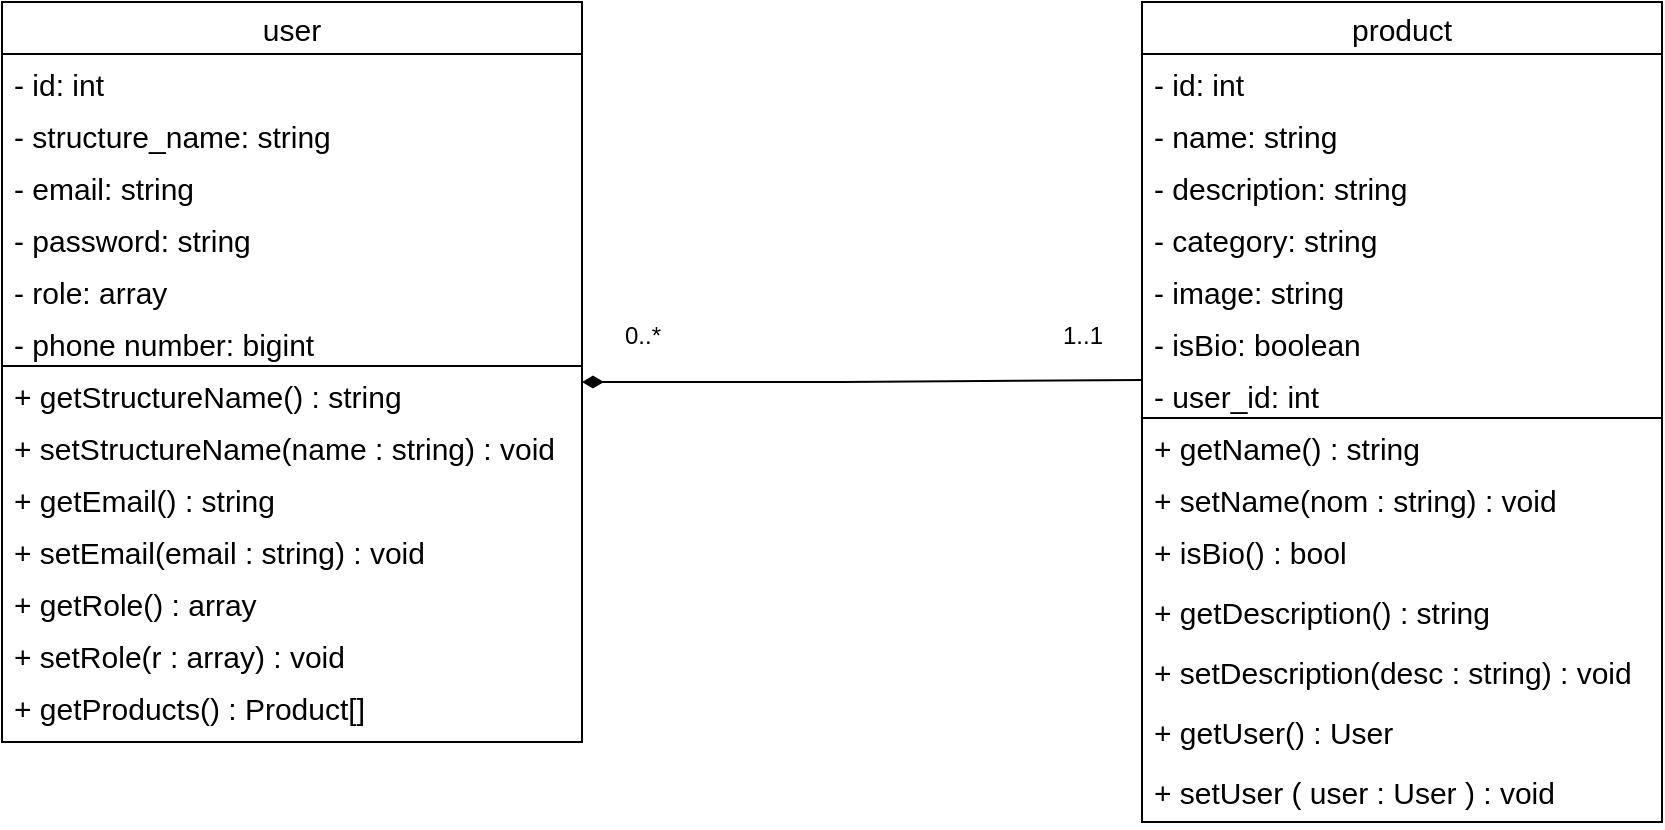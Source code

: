 <mxfile>
    <diagram id="sju5lOv0khgGcuRs4a26" name="Page-1">
        <mxGraphModel dx="1586" dy="1136" grid="1" gridSize="10" guides="1" tooltips="1" connect="1" arrows="1" fold="1" page="1" pageScale="1" pageWidth="850" pageHeight="1100" math="0" shadow="0">
            <root>
                <mxCell id="0"/>
                <mxCell id="1" parent="0"/>
                <mxCell id="24" value="user" style="swimlane;fontStyle=0;childLayout=stackLayout;horizontal=1;startSize=26;horizontalStack=0;resizeParent=1;resizeParentMax=0;resizeLast=0;collapsible=1;marginBottom=0;labelBackgroundColor=default;fontSize=15;" parent="1" vertex="1">
                    <mxGeometry x="10" y="520" width="290" height="370" as="geometry"/>
                </mxCell>
                <mxCell id="25" value="- id: int" style="text;align=left;verticalAlign=top;spacingLeft=4;spacingRight=4;overflow=hidden;rotatable=0;points=[[0,0.5],[1,0.5]];portConstraint=eastwest;labelBackgroundColor=default;fontSize=15;" parent="24" vertex="1">
                    <mxGeometry y="26" width="290" height="26" as="geometry"/>
                </mxCell>
                <mxCell id="26" value="- structure_name: string" style="text;align=left;verticalAlign=top;spacingLeft=4;spacingRight=4;overflow=hidden;rotatable=0;points=[[0,0.5],[1,0.5]];portConstraint=eastwest;labelBackgroundColor=default;fontSize=15;" parent="24" vertex="1">
                    <mxGeometry y="52" width="290" height="26" as="geometry"/>
                </mxCell>
                <mxCell id="27" value="- email: string" style="text;align=left;verticalAlign=top;spacingLeft=4;spacingRight=4;overflow=hidden;rotatable=0;points=[[0,0.5],[1,0.5]];portConstraint=eastwest;labelBackgroundColor=default;fontSize=15;" parent="24" vertex="1">
                    <mxGeometry y="78" width="290" height="26" as="geometry"/>
                </mxCell>
                <mxCell id="28" value="- password: string " style="text;align=left;verticalAlign=top;spacingLeft=4;spacingRight=4;overflow=hidden;rotatable=0;points=[[0,0.5],[1,0.5]];portConstraint=eastwest;labelBackgroundColor=default;fontSize=15;" parent="24" vertex="1">
                    <mxGeometry y="104" width="290" height="26" as="geometry"/>
                </mxCell>
                <mxCell id="77" value="- role: array" style="text;align=left;verticalAlign=top;spacingLeft=4;spacingRight=4;overflow=hidden;rotatable=0;points=[[0,0.5],[1,0.5]];portConstraint=eastwest;labelBackgroundColor=default;fontSize=15;" parent="24" vertex="1">
                    <mxGeometry y="130" width="290" height="26" as="geometry"/>
                </mxCell>
                <mxCell id="78" value="- phone number: bigint" style="text;align=left;verticalAlign=top;spacingLeft=4;spacingRight=4;overflow=hidden;rotatable=0;points=[[0,0.5],[1,0.5]];portConstraint=eastwest;labelBackgroundColor=default;fontSize=15;" parent="24" vertex="1">
                    <mxGeometry y="156" width="290" height="26" as="geometry"/>
                </mxCell>
                <mxCell id="100" value="+ getStructureName() : string" style="text;align=left;verticalAlign=top;spacingLeft=4;spacingRight=4;overflow=hidden;rotatable=0;points=[[0,0.5],[1,0.5]];portConstraint=eastwest;labelBackgroundColor=default;fontSize=15;" vertex="1" parent="24">
                    <mxGeometry y="182" width="290" height="26" as="geometry"/>
                </mxCell>
                <mxCell id="101" value="+ setStructureName(name : string) : void" style="text;align=left;verticalAlign=top;spacingLeft=4;spacingRight=4;overflow=hidden;rotatable=0;points=[[0,0.5],[1,0.5]];portConstraint=eastwest;labelBackgroundColor=default;fontSize=15;" vertex="1" parent="24">
                    <mxGeometry y="208" width="290" height="26" as="geometry"/>
                </mxCell>
                <mxCell id="102" value="+ getEmail() : string" style="text;align=left;verticalAlign=top;spacingLeft=4;spacingRight=4;overflow=hidden;rotatable=0;points=[[0,0.5],[1,0.5]];portConstraint=eastwest;labelBackgroundColor=default;fontSize=15;" vertex="1" parent="24">
                    <mxGeometry y="234" width="290" height="26" as="geometry"/>
                </mxCell>
                <mxCell id="103" value="+ setEmail(email : string) : void" style="text;align=left;verticalAlign=top;spacingLeft=4;spacingRight=4;overflow=hidden;rotatable=0;points=[[0,0.5],[1,0.5]];portConstraint=eastwest;labelBackgroundColor=default;fontSize=15;" vertex="1" parent="24">
                    <mxGeometry y="260" width="290" height="26" as="geometry"/>
                </mxCell>
                <mxCell id="104" value="+ getRole() : array" style="text;align=left;verticalAlign=top;spacingLeft=4;spacingRight=4;overflow=hidden;rotatable=0;points=[[0,0.5],[1,0.5]];portConstraint=eastwest;labelBackgroundColor=default;fontSize=15;" vertex="1" parent="24">
                    <mxGeometry y="286" width="290" height="26" as="geometry"/>
                </mxCell>
                <mxCell id="105" value="+ setRole(r : array) : void" style="text;align=left;verticalAlign=top;spacingLeft=4;spacingRight=4;overflow=hidden;rotatable=0;points=[[0,0.5],[1,0.5]];portConstraint=eastwest;labelBackgroundColor=default;fontSize=15;" vertex="1" parent="24">
                    <mxGeometry y="312" width="290" height="26" as="geometry"/>
                </mxCell>
                <mxCell id="106" value="+ getProducts() : Product[]" style="text;align=left;verticalAlign=top;spacingLeft=4;spacingRight=4;overflow=hidden;rotatable=0;points=[[0,0.5],[1,0.5]];portConstraint=eastwest;labelBackgroundColor=default;fontSize=15;" vertex="1" parent="24">
                    <mxGeometry y="338" width="290" height="32" as="geometry"/>
                </mxCell>
                <mxCell id="30" value="product" style="swimlane;fontStyle=0;childLayout=stackLayout;horizontal=1;startSize=26;fillColor=none;horizontalStack=0;resizeParent=1;resizeParentMax=0;resizeLast=0;collapsible=1;marginBottom=0;labelBackgroundColor=default;fontSize=15;fontColor=default;" parent="1" vertex="1">
                    <mxGeometry x="580" y="520" width="260" height="410" as="geometry"/>
                </mxCell>
                <mxCell id="79" value="- id: int" style="text;strokeColor=none;fillColor=none;align=left;verticalAlign=top;spacingLeft=4;spacingRight=4;overflow=hidden;rotatable=0;points=[[0,0.5],[1,0.5]];portConstraint=eastwest;labelBackgroundColor=default;fontSize=15;fontColor=default;" vertex="1" parent="30">
                    <mxGeometry y="26" width="260" height="26" as="geometry"/>
                </mxCell>
                <mxCell id="31" value="- name: string" style="text;strokeColor=none;fillColor=none;align=left;verticalAlign=top;spacingLeft=4;spacingRight=4;overflow=hidden;rotatable=0;points=[[0,0.5],[1,0.5]];portConstraint=eastwest;labelBackgroundColor=default;fontSize=15;fontColor=default;" parent="30" vertex="1">
                    <mxGeometry y="52" width="260" height="26" as="geometry"/>
                </mxCell>
                <mxCell id="33" value="- description: string" style="text;strokeColor=none;fillColor=none;align=left;verticalAlign=top;spacingLeft=4;spacingRight=4;overflow=hidden;rotatable=0;points=[[0,0.5],[1,0.5]];portConstraint=eastwest;labelBackgroundColor=default;fontSize=15;fontColor=default;" parent="30" vertex="1">
                    <mxGeometry y="78" width="260" height="26" as="geometry"/>
                </mxCell>
                <mxCell id="40" value="- category: string" style="text;strokeColor=none;fillColor=none;align=left;verticalAlign=top;spacingLeft=4;spacingRight=4;overflow=hidden;rotatable=0;points=[[0,0.5],[1,0.5]];portConstraint=eastwest;labelBackgroundColor=default;fontSize=15;fontColor=default;" parent="30" vertex="1">
                    <mxGeometry y="104" width="260" height="26" as="geometry"/>
                </mxCell>
                <mxCell id="41" value="- image: string" style="text;strokeColor=none;fillColor=none;align=left;verticalAlign=top;spacingLeft=4;spacingRight=4;overflow=hidden;rotatable=0;points=[[0,0.5],[1,0.5]];portConstraint=eastwest;labelBackgroundColor=default;fontSize=15;fontColor=default;" parent="30" vertex="1">
                    <mxGeometry y="130" width="260" height="26" as="geometry"/>
                </mxCell>
                <mxCell id="80" value="- isBio: boolean" style="text;strokeColor=none;fillColor=none;align=left;verticalAlign=top;spacingLeft=4;spacingRight=4;overflow=hidden;rotatable=0;points=[[0,0.5],[1,0.5]];portConstraint=eastwest;labelBackgroundColor=default;fontSize=15;fontColor=default;" vertex="1" parent="30">
                    <mxGeometry y="156" width="260" height="26" as="geometry"/>
                </mxCell>
                <mxCell id="81" value="- user_id: int" style="text;strokeColor=none;fillColor=none;align=left;verticalAlign=top;spacingLeft=4;spacingRight=4;overflow=hidden;rotatable=0;points=[[0,0.5],[1,0.5]];portConstraint=eastwest;labelBackgroundColor=default;fontSize=15;fontColor=default;" vertex="1" parent="30">
                    <mxGeometry y="182" width="260" height="26" as="geometry"/>
                </mxCell>
                <mxCell id="91" value="+ getName() : string" style="text;strokeColor=none;fillColor=none;align=left;verticalAlign=top;spacingLeft=4;spacingRight=4;overflow=hidden;rotatable=0;points=[[0,0.5],[1,0.5]];portConstraint=eastwest;labelBackgroundColor=default;fontSize=15;fontColor=default;" vertex="1" parent="30">
                    <mxGeometry y="208" width="260" height="26" as="geometry"/>
                </mxCell>
                <mxCell id="93" value="+ setName(nom : string) : void" style="text;strokeColor=none;fillColor=none;align=left;verticalAlign=top;spacingLeft=4;spacingRight=4;overflow=hidden;rotatable=0;points=[[0,0.5],[1,0.5]];portConstraint=eastwest;labelBackgroundColor=default;fontSize=15;fontColor=default;" vertex="1" parent="30">
                    <mxGeometry y="234" width="260" height="26" as="geometry"/>
                </mxCell>
                <mxCell id="92" value="+ isBio() : bool" style="text;strokeColor=none;fillColor=none;align=left;verticalAlign=top;spacingLeft=4;spacingRight=4;overflow=hidden;rotatable=0;points=[[0,0.5],[1,0.5]];portConstraint=eastwest;labelBackgroundColor=default;fontSize=15;fontColor=default;" vertex="1" parent="30">
                    <mxGeometry y="260" width="260" height="30" as="geometry"/>
                </mxCell>
                <mxCell id="94" value="+ getDescription() : string" style="text;strokeColor=none;fillColor=none;align=left;verticalAlign=top;spacingLeft=4;spacingRight=4;overflow=hidden;rotatable=0;points=[[0,0.5],[1,0.5]];portConstraint=eastwest;labelBackgroundColor=default;fontSize=15;fontColor=default;" vertex="1" parent="30">
                    <mxGeometry y="290" width="260" height="30" as="geometry"/>
                </mxCell>
                <mxCell id="95" value="+ setDescription(desc : string) : void" style="text;strokeColor=none;fillColor=none;align=left;verticalAlign=top;spacingLeft=4;spacingRight=4;overflow=hidden;rotatable=0;points=[[0,0.5],[1,0.5]];portConstraint=eastwest;labelBackgroundColor=default;fontSize=15;fontColor=default;" vertex="1" parent="30">
                    <mxGeometry y="320" width="260" height="30" as="geometry"/>
                </mxCell>
                <mxCell id="96" value="+ getUser() : User" style="text;strokeColor=none;fillColor=none;align=left;verticalAlign=top;spacingLeft=4;spacingRight=4;overflow=hidden;rotatable=0;points=[[0,0.5],[1,0.5]];portConstraint=eastwest;labelBackgroundColor=default;fontSize=15;fontColor=default;" vertex="1" parent="30">
                    <mxGeometry y="350" width="260" height="30" as="geometry"/>
                </mxCell>
                <mxCell id="97" value="+ setUser ( user : User ) : void" style="text;strokeColor=none;fillColor=none;align=left;verticalAlign=top;spacingLeft=4;spacingRight=4;overflow=hidden;rotatable=0;points=[[0,0.5],[1,0.5]];portConstraint=eastwest;labelBackgroundColor=default;fontSize=15;fontColor=default;" vertex="1" parent="30">
                    <mxGeometry y="380" width="260" height="30" as="geometry"/>
                </mxCell>
                <mxCell id="99" value="" style="swimlane;startSize=0;" vertex="1" parent="1">
                    <mxGeometry x="10" y="702" width="290" height="188" as="geometry"/>
                </mxCell>
                <mxCell id="88" value="" style="swimlane;startSize=0;" vertex="1" parent="1">
                    <mxGeometry x="580" y="728" width="260" height="202" as="geometry"/>
                </mxCell>
                <mxCell id="83" value="0..*" style="text;html=1;align=center;verticalAlign=middle;resizable=0;points=[];autosize=1;strokeColor=none;fillColor=default;" vertex="1" parent="1">
                    <mxGeometry x="310" y="672" width="40" height="30" as="geometry"/>
                </mxCell>
                <mxCell id="84" value="1..1" style="text;html=1;align=center;verticalAlign=middle;resizable=0;points=[];autosize=1;strokeColor=none;fillColor=default;" vertex="1" parent="1">
                    <mxGeometry x="530" y="672" width="40" height="30" as="geometry"/>
                </mxCell>
                <mxCell id="112" value="" style="endArrow=none;startArrow=diamondThin;endFill=0;startFill=1;html=1;verticalAlign=bottom;labelBackgroundColor=none;strokeWidth=1;startSize=8;endSize=8;" edge="1" parent="1">
                    <mxGeometry width="160" relative="1" as="geometry">
                        <mxPoint x="300" y="710" as="sourcePoint"/>
                        <mxPoint x="580" y="709" as="targetPoint"/>
                        <Array as="points">
                            <mxPoint x="420" y="710"/>
                        </Array>
                    </mxGeometry>
                </mxCell>
            </root>
        </mxGraphModel>
    </diagram>
    <diagram id="IKetNwlW5T6Xhuo-uPeZ" name="Page-2">
        <mxGraphModel dx="1110" dy="795" grid="1" gridSize="10" guides="1" tooltips="1" connect="1" arrows="1" fold="1" page="1" pageScale="1" pageWidth="850" pageHeight="1100" math="0" shadow="0">
            <root>
                <mxCell id="0"/>
                <mxCell id="1" parent="0"/>
            </root>
        </mxGraphModel>
    </diagram>
</mxfile>